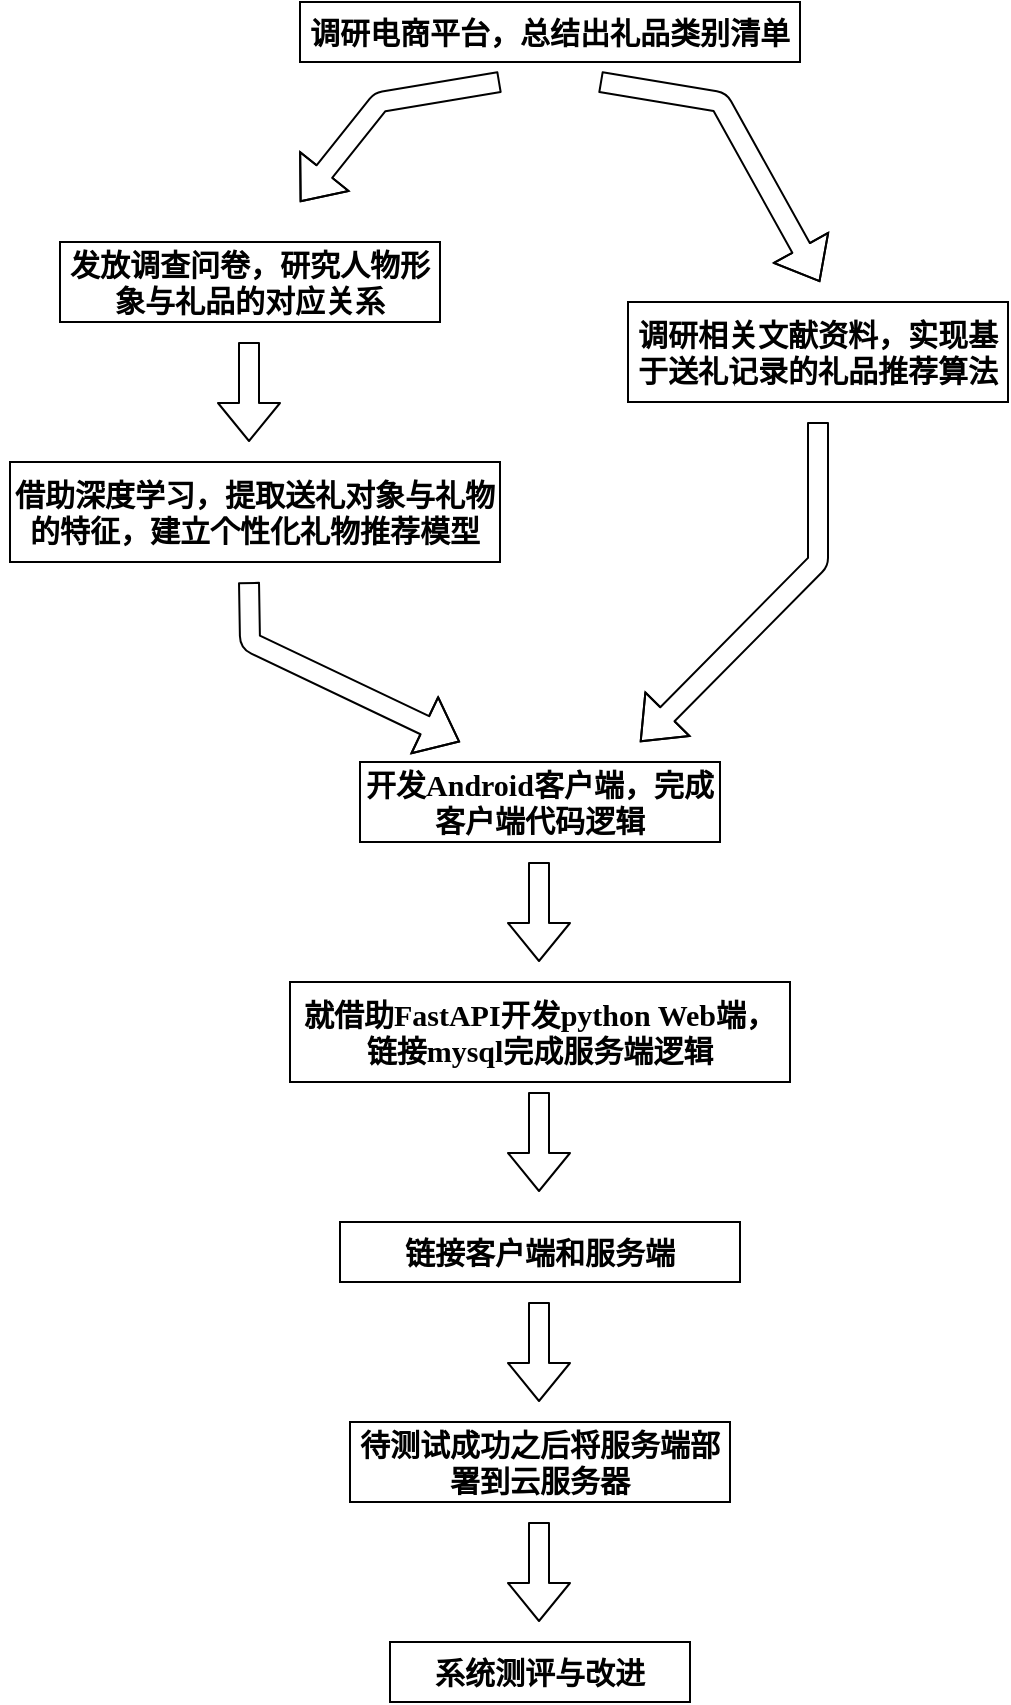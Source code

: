 <mxfile version="14.1.8" type="github">
  <diagram id="ZdDx3ysgD8cOzduNGS55" name="Page-1">
    <mxGraphModel dx="1422" dy="762" grid="1" gridSize="10" guides="1" tooltips="1" connect="1" arrows="1" fold="1" page="1" pageScale="1" pageWidth="827" pageHeight="1169" math="0" shadow="0">
      <root>
        <mxCell id="0" />
        <mxCell id="1" parent="0" />
        <mxCell id="x1rPeT8geEdnVnCUjBLf-24" value="" style="group" vertex="1" connectable="0" parent="1">
          <mxGeometry x="250" y="40" width="250" height="90" as="geometry" />
        </mxCell>
        <mxCell id="x1rPeT8geEdnVnCUjBLf-1" value="&lt;b&gt;&lt;font style=&quot;font-size: 15px&quot; face=&quot;Comic Sans MS&quot;&gt;调研电商平台，总结出礼品类别清单&lt;/font&gt;&lt;/b&gt;" style="rounded=0;whiteSpace=wrap;html=1;" vertex="1" parent="x1rPeT8geEdnVnCUjBLf-24">
          <mxGeometry width="250" height="30" as="geometry" />
        </mxCell>
        <mxCell id="x1rPeT8geEdnVnCUjBLf-9" value="" style="shape=flexArrow;endArrow=classic;html=1;" edge="1" parent="x1rPeT8geEdnVnCUjBLf-24">
          <mxGeometry width="50" height="50" relative="1" as="geometry">
            <mxPoint x="100" y="40" as="sourcePoint" />
            <mxPoint y="100" as="targetPoint" />
            <Array as="points">
              <mxPoint x="40" y="50" />
            </Array>
          </mxGeometry>
        </mxCell>
        <mxCell id="x1rPeT8geEdnVnCUjBLf-25" value="" style="group" vertex="1" connectable="0" parent="1">
          <mxGeometry x="100" y="170" width="250" height="90" as="geometry" />
        </mxCell>
        <mxCell id="x1rPeT8geEdnVnCUjBLf-26" value="&lt;b&gt;&lt;font style=&quot;font-size: 15px&quot; face=&quot;Comic Sans MS&quot;&gt;&lt;font style=&quot;vertical-align: inherit&quot;&gt;&lt;font style=&quot;vertical-align: inherit&quot;&gt;发放调查问卷，研究人物形象与礼品的对应关系&lt;/font&gt;&lt;/font&gt;&lt;/font&gt;&lt;/b&gt;" style="rounded=0;whiteSpace=wrap;html=1;" vertex="1" parent="x1rPeT8geEdnVnCUjBLf-25">
          <mxGeometry x="30" y="-10" width="190" height="40" as="geometry" />
        </mxCell>
        <mxCell id="x1rPeT8geEdnVnCUjBLf-27" value="" style="shape=flexArrow;endArrow=classic;html=1;" edge="1" parent="x1rPeT8geEdnVnCUjBLf-25">
          <mxGeometry width="50" height="50" relative="1" as="geometry">
            <mxPoint x="124.5" y="40" as="sourcePoint" />
            <mxPoint x="124.5" y="90" as="targetPoint" />
          </mxGeometry>
        </mxCell>
        <mxCell id="x1rPeT8geEdnVnCUjBLf-31" value="" style="group" vertex="1" connectable="0" parent="1">
          <mxGeometry x="240" y="430" width="260" height="90" as="geometry" />
        </mxCell>
        <mxCell id="x1rPeT8geEdnVnCUjBLf-33" value="" style="shape=flexArrow;endArrow=classic;html=1;" edge="1" parent="x1rPeT8geEdnVnCUjBLf-31">
          <mxGeometry width="50" height="50" relative="1" as="geometry">
            <mxPoint x="129.5" y="40" as="sourcePoint" />
            <mxPoint x="129.5" y="90" as="targetPoint" />
          </mxGeometry>
        </mxCell>
        <mxCell id="x1rPeT8geEdnVnCUjBLf-32" value="&lt;b&gt;&lt;font style=&quot;font-size: 15px&quot; face=&quot;Comic Sans MS&quot;&gt;&lt;font style=&quot;vertical-align: inherit&quot;&gt;&lt;font style=&quot;vertical-align: inherit&quot;&gt;&lt;font style=&quot;vertical-align: inherit&quot;&gt;&lt;font style=&quot;vertical-align: inherit&quot;&gt;开发Android客户端，完成客户端代码逻辑&lt;/font&gt;&lt;/font&gt;&lt;/font&gt;&lt;/font&gt;&lt;/font&gt;&lt;/b&gt;" style="rounded=0;whiteSpace=wrap;html=1;" vertex="1" parent="x1rPeT8geEdnVnCUjBLf-31">
          <mxGeometry x="40" y="-10" width="180" height="40" as="geometry" />
        </mxCell>
        <mxCell id="x1rPeT8geEdnVnCUjBLf-34" value="" style="group" vertex="1" connectable="0" parent="1">
          <mxGeometry x="245" y="650" width="250" height="90" as="geometry" />
        </mxCell>
        <mxCell id="x1rPeT8geEdnVnCUjBLf-35" value="&lt;b&gt;&lt;font style=&quot;font-size: 15px&quot; face=&quot;Comic Sans MS&quot;&gt;&lt;font style=&quot;vertical-align: inherit&quot;&gt;&lt;font style=&quot;vertical-align: inherit&quot;&gt;&lt;font style=&quot;vertical-align: inherit&quot;&gt;&lt;font style=&quot;vertical-align: inherit&quot;&gt;链接客户端和服务端&lt;/font&gt;&lt;/font&gt;&lt;/font&gt;&lt;/font&gt;&lt;/font&gt;&lt;/b&gt;" style="rounded=0;whiteSpace=wrap;html=1;" vertex="1" parent="x1rPeT8geEdnVnCUjBLf-34">
          <mxGeometry x="25" width="200" height="30" as="geometry" />
        </mxCell>
        <mxCell id="x1rPeT8geEdnVnCUjBLf-36" value="" style="shape=flexArrow;endArrow=classic;html=1;" edge="1" parent="x1rPeT8geEdnVnCUjBLf-34">
          <mxGeometry width="50" height="50" relative="1" as="geometry">
            <mxPoint x="124.5" y="40" as="sourcePoint" />
            <mxPoint x="124.5" y="90" as="targetPoint" />
          </mxGeometry>
        </mxCell>
        <mxCell id="x1rPeT8geEdnVnCUjBLf-40" value="" style="group" vertex="1" connectable="0" parent="1">
          <mxGeometry x="245" y="760" width="250" height="90" as="geometry" />
        </mxCell>
        <mxCell id="x1rPeT8geEdnVnCUjBLf-42" value="" style="shape=flexArrow;endArrow=classic;html=1;" edge="1" parent="x1rPeT8geEdnVnCUjBLf-40">
          <mxGeometry width="50" height="50" relative="1" as="geometry">
            <mxPoint x="124.5" y="40" as="sourcePoint" />
            <mxPoint x="124.5" y="90" as="targetPoint" />
          </mxGeometry>
        </mxCell>
        <mxCell id="x1rPeT8geEdnVnCUjBLf-41" value="&lt;b&gt;&lt;font style=&quot;font-size: 15px&quot; face=&quot;Comic Sans MS&quot;&gt;&lt;font style=&quot;vertical-align: inherit&quot;&gt;&lt;font style=&quot;vertical-align: inherit&quot;&gt;&lt;font style=&quot;vertical-align: inherit&quot;&gt;&lt;font style=&quot;vertical-align: inherit&quot;&gt;待测试成功之后将服务端部署到云服务器&lt;/font&gt;&lt;/font&gt;&lt;/font&gt;&lt;/font&gt;&lt;/font&gt;&lt;/b&gt;" style="rounded=0;whiteSpace=wrap;html=1;" vertex="1" parent="x1rPeT8geEdnVnCUjBLf-40">
          <mxGeometry x="30" y="-10" width="190" height="40" as="geometry" />
        </mxCell>
        <mxCell id="x1rPeT8geEdnVnCUjBLf-46" value="" style="group" vertex="1" connectable="0" parent="1">
          <mxGeometry x="245" y="545" width="250" height="90" as="geometry" />
        </mxCell>
        <mxCell id="x1rPeT8geEdnVnCUjBLf-48" value="" style="shape=flexArrow;endArrow=classic;html=1;" edge="1" parent="x1rPeT8geEdnVnCUjBLf-46">
          <mxGeometry width="50" height="50" relative="1" as="geometry">
            <mxPoint x="124.5" y="40" as="sourcePoint" />
            <mxPoint x="124.5" y="90" as="targetPoint" />
          </mxGeometry>
        </mxCell>
        <mxCell id="x1rPeT8geEdnVnCUjBLf-51" value="" style="group" vertex="1" connectable="0" parent="1">
          <mxGeometry x="250" y="260" width="270" height="110" as="geometry" />
        </mxCell>
        <mxCell id="x1rPeT8geEdnVnCUjBLf-43" value="" style="group" vertex="1" connectable="0" parent="x1rPeT8geEdnVnCUjBLf-51">
          <mxGeometry x="-150" y="30" width="250" height="90" as="geometry" />
        </mxCell>
        <mxCell id="x1rPeT8geEdnVnCUjBLf-45" value="" style="shape=flexArrow;endArrow=classic;html=1;" edge="1" parent="x1rPeT8geEdnVnCUjBLf-43">
          <mxGeometry width="50" height="50" relative="1" as="geometry">
            <mxPoint x="124.5" y="40" as="sourcePoint" />
            <mxPoint x="230" y="120" as="targetPoint" />
            <Array as="points">
              <mxPoint x="125" y="70" />
            </Array>
          </mxGeometry>
        </mxCell>
        <mxCell id="x1rPeT8geEdnVnCUjBLf-44" value="&lt;div&gt;&lt;font face=&quot;Comic Sans MS&quot;&gt;&lt;span style=&quot;font-size: 15px&quot;&gt;&lt;b&gt;&lt;font style=&quot;vertical-align: inherit&quot;&gt;&lt;font style=&quot;vertical-align: inherit&quot;&gt;借助深度学习，提取送&lt;/font&gt;&lt;/font&gt;&lt;/b&gt;&lt;/span&gt;&lt;/font&gt;&lt;b style=&quot;font-size: 15px ; font-family: &amp;#34;comic sans ms&amp;#34;&quot;&gt;&lt;font style=&quot;vertical-align: inherit&quot;&gt;&lt;font style=&quot;vertical-align: inherit&quot;&gt;&lt;font style=&quot;vertical-align: inherit&quot;&gt;&lt;font style=&quot;vertical-align: inherit&quot;&gt;礼对象与礼物的特征，建立个性化礼物推荐模型&lt;/font&gt;&lt;/font&gt;&lt;/font&gt;&lt;/font&gt;&lt;/b&gt;&lt;/div&gt;" style="rounded=0;whiteSpace=wrap;html=1;" vertex="1" parent="x1rPeT8geEdnVnCUjBLf-51">
          <mxGeometry x="-145" y="10" width="245" height="50" as="geometry" />
        </mxCell>
        <mxCell id="x1rPeT8geEdnVnCUjBLf-47" value="&lt;font face=&quot;Comic Sans MS&quot;&gt;&lt;span style=&quot;font-size: 15px&quot;&gt;&lt;b&gt;&lt;font style=&quot;vertical-align: inherit&quot;&gt;&lt;font style=&quot;vertical-align: inherit&quot;&gt;就借助FastAPI开发python Web端，链接mysql完成服务端逻辑&lt;/font&gt;&lt;/font&gt;&lt;/b&gt;&lt;/span&gt;&lt;/font&gt;" style="rounded=0;whiteSpace=wrap;html=1;" vertex="1" parent="1">
          <mxGeometry x="245" y="530" width="250" height="50" as="geometry" />
        </mxCell>
        <mxCell id="x1rPeT8geEdnVnCUjBLf-55" value="" style="shape=flexArrow;endArrow=classic;html=1;" edge="1" parent="1">
          <mxGeometry width="50" height="50" relative="1" as="geometry">
            <mxPoint x="400" y="80" as="sourcePoint" />
            <mxPoint x="510" y="180" as="targetPoint" />
            <Array as="points">
              <mxPoint x="460" y="90" />
            </Array>
          </mxGeometry>
        </mxCell>
        <mxCell id="x1rPeT8geEdnVnCUjBLf-56" value="&lt;b&gt;&lt;font style=&quot;font-size: 15px&quot; face=&quot;Comic Sans MS&quot;&gt;&lt;font style=&quot;vertical-align: inherit&quot;&gt;&lt;font style=&quot;vertical-align: inherit&quot;&gt;&lt;font style=&quot;vertical-align: inherit&quot;&gt;&lt;font style=&quot;vertical-align: inherit&quot;&gt;调研相关文献资料，实现基于送礼记录的礼品推荐算法&lt;/font&gt;&lt;/font&gt;&lt;/font&gt;&lt;/font&gt;&lt;/font&gt;&lt;/b&gt;" style="rounded=0;whiteSpace=wrap;html=1;" vertex="1" parent="1">
          <mxGeometry x="414" y="190" width="190" height="50" as="geometry" />
        </mxCell>
        <mxCell id="x1rPeT8geEdnVnCUjBLf-57" value="" style="shape=flexArrow;endArrow=classic;html=1;" edge="1" parent="1">
          <mxGeometry width="50" height="50" relative="1" as="geometry">
            <mxPoint x="509" y="250" as="sourcePoint" />
            <mxPoint x="420" y="410" as="targetPoint" />
            <Array as="points">
              <mxPoint x="509" y="320" />
            </Array>
          </mxGeometry>
        </mxCell>
        <mxCell id="x1rPeT8geEdnVnCUjBLf-60" value="&lt;font face=&quot;Comic Sans MS&quot;&gt;&lt;span style=&quot;font-size: 15px&quot;&gt;&lt;b&gt;系统测评与改进&lt;/b&gt;&lt;/span&gt;&lt;/font&gt;" style="rounded=0;whiteSpace=wrap;html=1;" vertex="1" parent="1">
          <mxGeometry x="295" y="860" width="150" height="30" as="geometry" />
        </mxCell>
      </root>
    </mxGraphModel>
  </diagram>
</mxfile>
